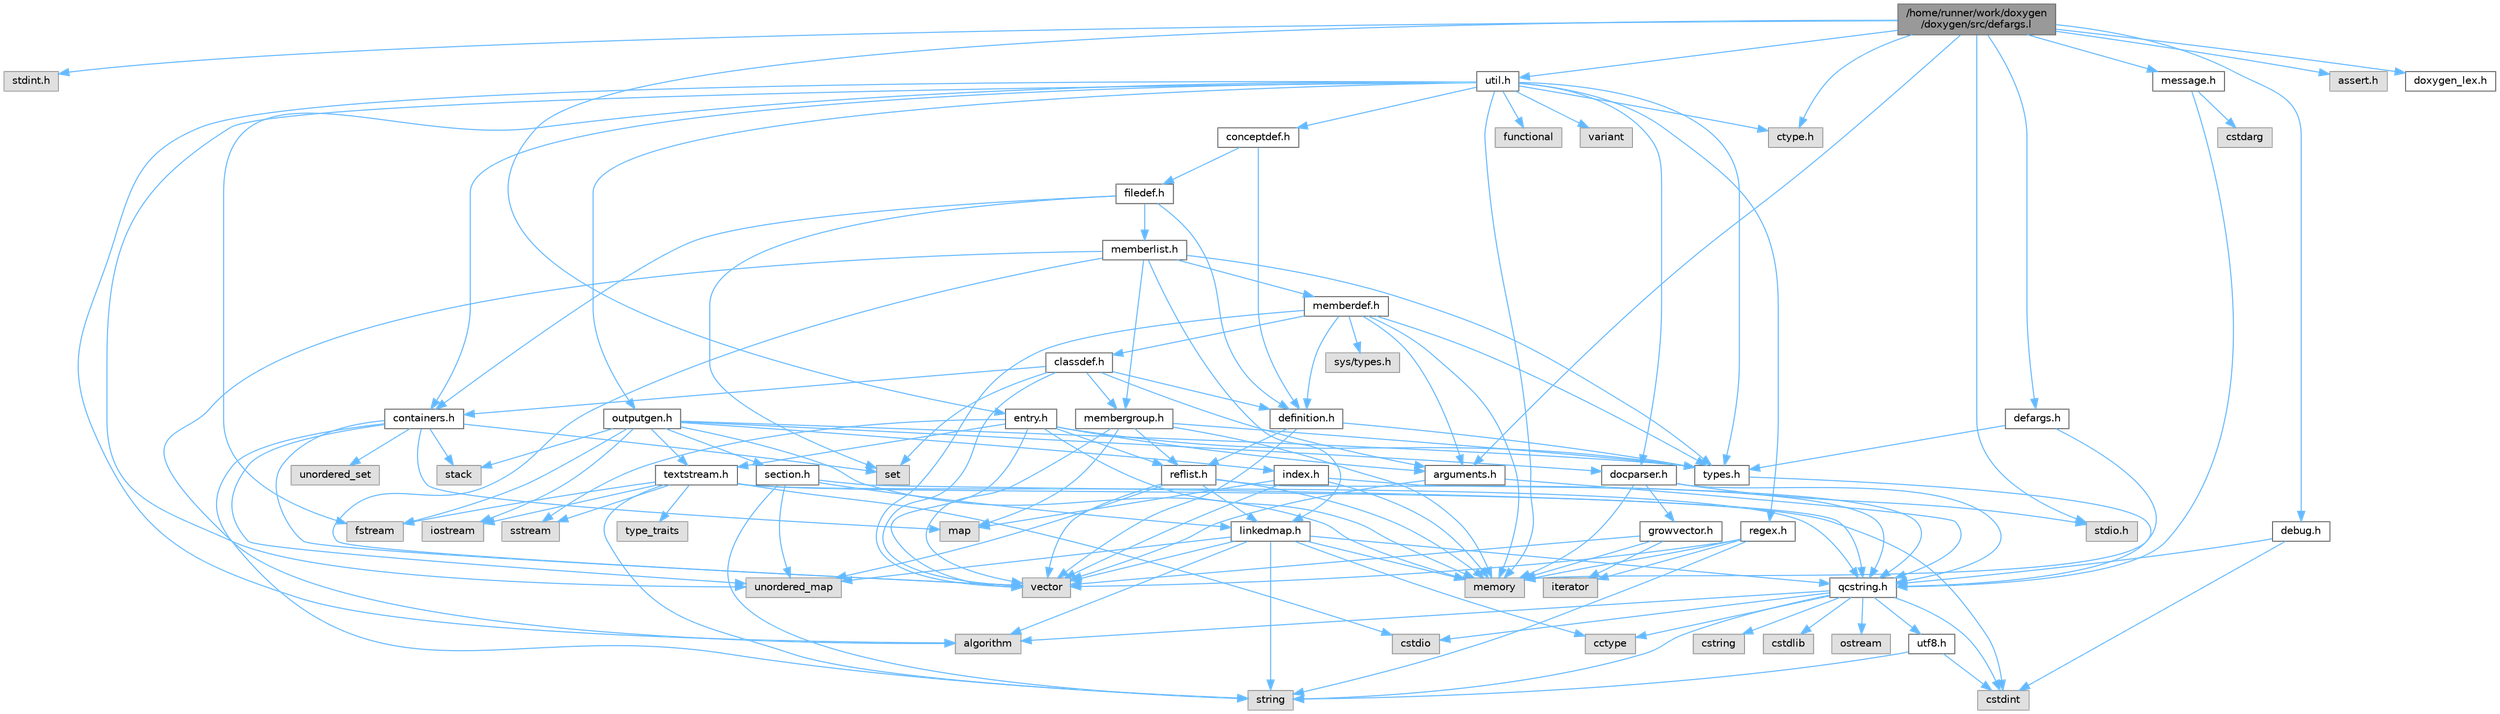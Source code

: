 digraph "/home/runner/work/doxygen/doxygen/src/defargs.l"
{
 // INTERACTIVE_SVG=YES
 // LATEX_PDF_SIZE
  bgcolor="transparent";
  edge [fontname=Helvetica,fontsize=10,labelfontname=Helvetica,labelfontsize=10];
  node [fontname=Helvetica,fontsize=10,shape=box,height=0.2,width=0.4];
  Node1 [id="Node000001",label="/home/runner/work/doxygen\l/doxygen/src/defargs.l",height=0.2,width=0.4,color="gray40", fillcolor="grey60", style="filled", fontcolor="black",tooltip=" "];
  Node1 -> Node2 [id="edge1_Node000001_Node000002",color="steelblue1",style="solid",tooltip=" "];
  Node2 [id="Node000002",label="stdint.h",height=0.2,width=0.4,color="grey60", fillcolor="#E0E0E0", style="filled",tooltip=" "];
  Node1 -> Node3 [id="edge2_Node000001_Node000003",color="steelblue1",style="solid",tooltip=" "];
  Node3 [id="Node000003",label="stdio.h",height=0.2,width=0.4,color="grey60", fillcolor="#E0E0E0", style="filled",tooltip=" "];
  Node1 -> Node4 [id="edge3_Node000001_Node000004",color="steelblue1",style="solid",tooltip=" "];
  Node4 [id="Node000004",label="assert.h",height=0.2,width=0.4,color="grey60", fillcolor="#E0E0E0", style="filled",tooltip=" "];
  Node1 -> Node5 [id="edge4_Node000001_Node000005",color="steelblue1",style="solid",tooltip=" "];
  Node5 [id="Node000005",label="ctype.h",height=0.2,width=0.4,color="grey60", fillcolor="#E0E0E0", style="filled",tooltip=" "];
  Node1 -> Node6 [id="edge5_Node000001_Node000006",color="steelblue1",style="solid",tooltip=" "];
  Node6 [id="Node000006",label="defargs.h",height=0.2,width=0.4,color="grey40", fillcolor="white", style="filled",URL="$d8/d65/defargs_8h.html",tooltip=" "];
  Node6 -> Node7 [id="edge6_Node000006_Node000007",color="steelblue1",style="solid",tooltip=" "];
  Node7 [id="Node000007",label="types.h",height=0.2,width=0.4,color="grey40", fillcolor="white", style="filled",URL="$d9/d49/types_8h.html",tooltip="This file contains a number of basic enums and types."];
  Node7 -> Node8 [id="edge7_Node000007_Node000008",color="steelblue1",style="solid",tooltip=" "];
  Node8 [id="Node000008",label="qcstring.h",height=0.2,width=0.4,color="grey40", fillcolor="white", style="filled",URL="$d7/d5c/qcstring_8h.html",tooltip=" "];
  Node8 -> Node9 [id="edge8_Node000008_Node000009",color="steelblue1",style="solid",tooltip=" "];
  Node9 [id="Node000009",label="string",height=0.2,width=0.4,color="grey60", fillcolor="#E0E0E0", style="filled",tooltip=" "];
  Node8 -> Node10 [id="edge9_Node000008_Node000010",color="steelblue1",style="solid",tooltip=" "];
  Node10 [id="Node000010",label="algorithm",height=0.2,width=0.4,color="grey60", fillcolor="#E0E0E0", style="filled",tooltip=" "];
  Node8 -> Node11 [id="edge10_Node000008_Node000011",color="steelblue1",style="solid",tooltip=" "];
  Node11 [id="Node000011",label="cctype",height=0.2,width=0.4,color="grey60", fillcolor="#E0E0E0", style="filled",tooltip=" "];
  Node8 -> Node12 [id="edge11_Node000008_Node000012",color="steelblue1",style="solid",tooltip=" "];
  Node12 [id="Node000012",label="cstring",height=0.2,width=0.4,color="grey60", fillcolor="#E0E0E0", style="filled",tooltip=" "];
  Node8 -> Node13 [id="edge12_Node000008_Node000013",color="steelblue1",style="solid",tooltip=" "];
  Node13 [id="Node000013",label="cstdio",height=0.2,width=0.4,color="grey60", fillcolor="#E0E0E0", style="filled",tooltip=" "];
  Node8 -> Node14 [id="edge13_Node000008_Node000014",color="steelblue1",style="solid",tooltip=" "];
  Node14 [id="Node000014",label="cstdlib",height=0.2,width=0.4,color="grey60", fillcolor="#E0E0E0", style="filled",tooltip=" "];
  Node8 -> Node15 [id="edge14_Node000008_Node000015",color="steelblue1",style="solid",tooltip=" "];
  Node15 [id="Node000015",label="cstdint",height=0.2,width=0.4,color="grey60", fillcolor="#E0E0E0", style="filled",tooltip=" "];
  Node8 -> Node16 [id="edge15_Node000008_Node000016",color="steelblue1",style="solid",tooltip=" "];
  Node16 [id="Node000016",label="ostream",height=0.2,width=0.4,color="grey60", fillcolor="#E0E0E0", style="filled",tooltip=" "];
  Node8 -> Node17 [id="edge16_Node000008_Node000017",color="steelblue1",style="solid",tooltip=" "];
  Node17 [id="Node000017",label="utf8.h",height=0.2,width=0.4,color="grey40", fillcolor="white", style="filled",URL="$db/d7c/utf8_8h.html",tooltip="Various UTF8 related helper functions."];
  Node17 -> Node15 [id="edge17_Node000017_Node000015",color="steelblue1",style="solid",tooltip=" "];
  Node17 -> Node9 [id="edge18_Node000017_Node000009",color="steelblue1",style="solid",tooltip=" "];
  Node6 -> Node18 [id="edge19_Node000006_Node000018",color="steelblue1",style="solid",tooltip=" "];
  Node18 [id="Node000018",label="memory",height=0.2,width=0.4,color="grey60", fillcolor="#E0E0E0", style="filled",tooltip=" "];
  Node1 -> Node19 [id="edge20_Node000001_Node000019",color="steelblue1",style="solid",tooltip=" "];
  Node19 [id="Node000019",label="entry.h",height=0.2,width=0.4,color="grey40", fillcolor="white", style="filled",URL="$d1/dc6/entry_8h.html",tooltip=" "];
  Node19 -> Node20 [id="edge21_Node000019_Node000020",color="steelblue1",style="solid",tooltip=" "];
  Node20 [id="Node000020",label="vector",height=0.2,width=0.4,color="grey60", fillcolor="#E0E0E0", style="filled",tooltip=" "];
  Node19 -> Node18 [id="edge22_Node000019_Node000018",color="steelblue1",style="solid",tooltip=" "];
  Node19 -> Node21 [id="edge23_Node000019_Node000021",color="steelblue1",style="solid",tooltip=" "];
  Node21 [id="Node000021",label="sstream",height=0.2,width=0.4,color="grey60", fillcolor="#E0E0E0", style="filled",tooltip=" "];
  Node19 -> Node7 [id="edge24_Node000019_Node000007",color="steelblue1",style="solid",tooltip=" "];
  Node19 -> Node22 [id="edge25_Node000019_Node000022",color="steelblue1",style="solid",tooltip=" "];
  Node22 [id="Node000022",label="arguments.h",height=0.2,width=0.4,color="grey40", fillcolor="white", style="filled",URL="$df/d9b/arguments_8h.html",tooltip=" "];
  Node22 -> Node20 [id="edge26_Node000022_Node000020",color="steelblue1",style="solid",tooltip=" "];
  Node22 -> Node8 [id="edge27_Node000022_Node000008",color="steelblue1",style="solid",tooltip=" "];
  Node19 -> Node23 [id="edge28_Node000019_Node000023",color="steelblue1",style="solid",tooltip=" "];
  Node23 [id="Node000023",label="reflist.h",height=0.2,width=0.4,color="grey40", fillcolor="white", style="filled",URL="$d1/d02/reflist_8h.html",tooltip=" "];
  Node23 -> Node20 [id="edge29_Node000023_Node000020",color="steelblue1",style="solid",tooltip=" "];
  Node23 -> Node24 [id="edge30_Node000023_Node000024",color="steelblue1",style="solid",tooltip=" "];
  Node24 [id="Node000024",label="unordered_map",height=0.2,width=0.4,color="grey60", fillcolor="#E0E0E0", style="filled",tooltip=" "];
  Node23 -> Node18 [id="edge31_Node000023_Node000018",color="steelblue1",style="solid",tooltip=" "];
  Node23 -> Node8 [id="edge32_Node000023_Node000008",color="steelblue1",style="solid",tooltip=" "];
  Node23 -> Node25 [id="edge33_Node000023_Node000025",color="steelblue1",style="solid",tooltip=" "];
  Node25 [id="Node000025",label="linkedmap.h",height=0.2,width=0.4,color="grey40", fillcolor="white", style="filled",URL="$da/de1/linkedmap_8h.html",tooltip=" "];
  Node25 -> Node24 [id="edge34_Node000025_Node000024",color="steelblue1",style="solid",tooltip=" "];
  Node25 -> Node20 [id="edge35_Node000025_Node000020",color="steelblue1",style="solid",tooltip=" "];
  Node25 -> Node18 [id="edge36_Node000025_Node000018",color="steelblue1",style="solid",tooltip=" "];
  Node25 -> Node9 [id="edge37_Node000025_Node000009",color="steelblue1",style="solid",tooltip=" "];
  Node25 -> Node10 [id="edge38_Node000025_Node000010",color="steelblue1",style="solid",tooltip=" "];
  Node25 -> Node11 [id="edge39_Node000025_Node000011",color="steelblue1",style="solid",tooltip=" "];
  Node25 -> Node8 [id="edge40_Node000025_Node000008",color="steelblue1",style="solid",tooltip=" "];
  Node19 -> Node26 [id="edge41_Node000019_Node000026",color="steelblue1",style="solid",tooltip=" "];
  Node26 [id="Node000026",label="textstream.h",height=0.2,width=0.4,color="grey40", fillcolor="white", style="filled",URL="$d4/d7d/textstream_8h.html",tooltip=" "];
  Node26 -> Node9 [id="edge42_Node000026_Node000009",color="steelblue1",style="solid",tooltip=" "];
  Node26 -> Node27 [id="edge43_Node000026_Node000027",color="steelblue1",style="solid",tooltip=" "];
  Node27 [id="Node000027",label="iostream",height=0.2,width=0.4,color="grey60", fillcolor="#E0E0E0", style="filled",tooltip=" "];
  Node26 -> Node21 [id="edge44_Node000026_Node000021",color="steelblue1",style="solid",tooltip=" "];
  Node26 -> Node15 [id="edge45_Node000026_Node000015",color="steelblue1",style="solid",tooltip=" "];
  Node26 -> Node13 [id="edge46_Node000026_Node000013",color="steelblue1",style="solid",tooltip=" "];
  Node26 -> Node28 [id="edge47_Node000026_Node000028",color="steelblue1",style="solid",tooltip=" "];
  Node28 [id="Node000028",label="fstream",height=0.2,width=0.4,color="grey60", fillcolor="#E0E0E0", style="filled",tooltip=" "];
  Node26 -> Node29 [id="edge48_Node000026_Node000029",color="steelblue1",style="solid",tooltip=" "];
  Node29 [id="Node000029",label="type_traits",height=0.2,width=0.4,color="grey60", fillcolor="#E0E0E0", style="filled",tooltip=" "];
  Node26 -> Node8 [id="edge49_Node000026_Node000008",color="steelblue1",style="solid",tooltip=" "];
  Node1 -> Node30 [id="edge50_Node000001_Node000030",color="steelblue1",style="solid",tooltip=" "];
  Node30 [id="Node000030",label="util.h",height=0.2,width=0.4,color="grey40", fillcolor="white", style="filled",URL="$d8/d3c/util_8h.html",tooltip="A bunch of utility functions."];
  Node30 -> Node18 [id="edge51_Node000030_Node000018",color="steelblue1",style="solid",tooltip=" "];
  Node30 -> Node24 [id="edge52_Node000030_Node000024",color="steelblue1",style="solid",tooltip=" "];
  Node30 -> Node10 [id="edge53_Node000030_Node000010",color="steelblue1",style="solid",tooltip=" "];
  Node30 -> Node31 [id="edge54_Node000030_Node000031",color="steelblue1",style="solid",tooltip=" "];
  Node31 [id="Node000031",label="functional",height=0.2,width=0.4,color="grey60", fillcolor="#E0E0E0", style="filled",tooltip=" "];
  Node30 -> Node28 [id="edge55_Node000030_Node000028",color="steelblue1",style="solid",tooltip=" "];
  Node30 -> Node32 [id="edge56_Node000030_Node000032",color="steelblue1",style="solid",tooltip=" "];
  Node32 [id="Node000032",label="variant",height=0.2,width=0.4,color="grey60", fillcolor="#E0E0E0", style="filled",tooltip=" "];
  Node30 -> Node5 [id="edge57_Node000030_Node000005",color="steelblue1",style="solid",tooltip=" "];
  Node30 -> Node7 [id="edge58_Node000030_Node000007",color="steelblue1",style="solid",tooltip=" "];
  Node30 -> Node33 [id="edge59_Node000030_Node000033",color="steelblue1",style="solid",tooltip=" "];
  Node33 [id="Node000033",label="docparser.h",height=0.2,width=0.4,color="grey40", fillcolor="white", style="filled",URL="$de/d9c/docparser_8h.html",tooltip=" "];
  Node33 -> Node3 [id="edge60_Node000033_Node000003",color="steelblue1",style="solid",tooltip=" "];
  Node33 -> Node18 [id="edge61_Node000033_Node000018",color="steelblue1",style="solid",tooltip=" "];
  Node33 -> Node8 [id="edge62_Node000033_Node000008",color="steelblue1",style="solid",tooltip=" "];
  Node33 -> Node34 [id="edge63_Node000033_Node000034",color="steelblue1",style="solid",tooltip=" "];
  Node34 [id="Node000034",label="growvector.h",height=0.2,width=0.4,color="grey40", fillcolor="white", style="filled",URL="$d7/d50/growvector_8h.html",tooltip=" "];
  Node34 -> Node20 [id="edge64_Node000034_Node000020",color="steelblue1",style="solid",tooltip=" "];
  Node34 -> Node18 [id="edge65_Node000034_Node000018",color="steelblue1",style="solid",tooltip=" "];
  Node34 -> Node35 [id="edge66_Node000034_Node000035",color="steelblue1",style="solid",tooltip=" "];
  Node35 [id="Node000035",label="iterator",height=0.2,width=0.4,color="grey60", fillcolor="#E0E0E0", style="filled",tooltip=" "];
  Node30 -> Node36 [id="edge67_Node000030_Node000036",color="steelblue1",style="solid",tooltip=" "];
  Node36 [id="Node000036",label="containers.h",height=0.2,width=0.4,color="grey40", fillcolor="white", style="filled",URL="$d5/d75/containers_8h.html",tooltip=" "];
  Node36 -> Node20 [id="edge68_Node000036_Node000020",color="steelblue1",style="solid",tooltip=" "];
  Node36 -> Node9 [id="edge69_Node000036_Node000009",color="steelblue1",style="solid",tooltip=" "];
  Node36 -> Node37 [id="edge70_Node000036_Node000037",color="steelblue1",style="solid",tooltip=" "];
  Node37 [id="Node000037",label="set",height=0.2,width=0.4,color="grey60", fillcolor="#E0E0E0", style="filled",tooltip=" "];
  Node36 -> Node38 [id="edge71_Node000036_Node000038",color="steelblue1",style="solid",tooltip=" "];
  Node38 [id="Node000038",label="map",height=0.2,width=0.4,color="grey60", fillcolor="#E0E0E0", style="filled",tooltip=" "];
  Node36 -> Node39 [id="edge72_Node000036_Node000039",color="steelblue1",style="solid",tooltip=" "];
  Node39 [id="Node000039",label="unordered_set",height=0.2,width=0.4,color="grey60", fillcolor="#E0E0E0", style="filled",tooltip=" "];
  Node36 -> Node24 [id="edge73_Node000036_Node000024",color="steelblue1",style="solid",tooltip=" "];
  Node36 -> Node40 [id="edge74_Node000036_Node000040",color="steelblue1",style="solid",tooltip=" "];
  Node40 [id="Node000040",label="stack",height=0.2,width=0.4,color="grey60", fillcolor="#E0E0E0", style="filled",tooltip=" "];
  Node30 -> Node41 [id="edge75_Node000030_Node000041",color="steelblue1",style="solid",tooltip=" "];
  Node41 [id="Node000041",label="outputgen.h",height=0.2,width=0.4,color="grey40", fillcolor="white", style="filled",URL="$df/d06/outputgen_8h.html",tooltip=" "];
  Node41 -> Node18 [id="edge76_Node000041_Node000018",color="steelblue1",style="solid",tooltip=" "];
  Node41 -> Node40 [id="edge77_Node000041_Node000040",color="steelblue1",style="solid",tooltip=" "];
  Node41 -> Node27 [id="edge78_Node000041_Node000027",color="steelblue1",style="solid",tooltip=" "];
  Node41 -> Node28 [id="edge79_Node000041_Node000028",color="steelblue1",style="solid",tooltip=" "];
  Node41 -> Node7 [id="edge80_Node000041_Node000007",color="steelblue1",style="solid",tooltip=" "];
  Node41 -> Node42 [id="edge81_Node000041_Node000042",color="steelblue1",style="solid",tooltip=" "];
  Node42 [id="Node000042",label="index.h",height=0.2,width=0.4,color="grey40", fillcolor="white", style="filled",URL="$d1/db5/index_8h.html",tooltip=" "];
  Node42 -> Node18 [id="edge82_Node000042_Node000018",color="steelblue1",style="solid",tooltip=" "];
  Node42 -> Node20 [id="edge83_Node000042_Node000020",color="steelblue1",style="solid",tooltip=" "];
  Node42 -> Node38 [id="edge84_Node000042_Node000038",color="steelblue1",style="solid",tooltip=" "];
  Node42 -> Node8 [id="edge85_Node000042_Node000008",color="steelblue1",style="solid",tooltip=" "];
  Node41 -> Node43 [id="edge86_Node000041_Node000043",color="steelblue1",style="solid",tooltip=" "];
  Node43 [id="Node000043",label="section.h",height=0.2,width=0.4,color="grey40", fillcolor="white", style="filled",URL="$d1/d2a/section_8h.html",tooltip=" "];
  Node43 -> Node9 [id="edge87_Node000043_Node000009",color="steelblue1",style="solid",tooltip=" "];
  Node43 -> Node24 [id="edge88_Node000043_Node000024",color="steelblue1",style="solid",tooltip=" "];
  Node43 -> Node8 [id="edge89_Node000043_Node000008",color="steelblue1",style="solid",tooltip=" "];
  Node43 -> Node25 [id="edge90_Node000043_Node000025",color="steelblue1",style="solid",tooltip=" "];
  Node41 -> Node26 [id="edge91_Node000041_Node000026",color="steelblue1",style="solid",tooltip=" "];
  Node41 -> Node33 [id="edge92_Node000041_Node000033",color="steelblue1",style="solid",tooltip=" "];
  Node30 -> Node44 [id="edge93_Node000030_Node000044",color="steelblue1",style="solid",tooltip=" "];
  Node44 [id="Node000044",label="regex.h",height=0.2,width=0.4,color="grey40", fillcolor="white", style="filled",URL="$d1/d21/regex_8h.html",tooltip=" "];
  Node44 -> Node18 [id="edge94_Node000044_Node000018",color="steelblue1",style="solid",tooltip=" "];
  Node44 -> Node9 [id="edge95_Node000044_Node000009",color="steelblue1",style="solid",tooltip=" "];
  Node44 -> Node20 [id="edge96_Node000044_Node000020",color="steelblue1",style="solid",tooltip=" "];
  Node44 -> Node35 [id="edge97_Node000044_Node000035",color="steelblue1",style="solid",tooltip=" "];
  Node30 -> Node45 [id="edge98_Node000030_Node000045",color="steelblue1",style="solid",tooltip=" "];
  Node45 [id="Node000045",label="conceptdef.h",height=0.2,width=0.4,color="grey40", fillcolor="white", style="filled",URL="$da/df1/conceptdef_8h.html",tooltip=" "];
  Node45 -> Node46 [id="edge99_Node000045_Node000046",color="steelblue1",style="solid",tooltip=" "];
  Node46 [id="Node000046",label="definition.h",height=0.2,width=0.4,color="grey40", fillcolor="white", style="filled",URL="$df/da1/definition_8h.html",tooltip=" "];
  Node46 -> Node20 [id="edge100_Node000046_Node000020",color="steelblue1",style="solid",tooltip=" "];
  Node46 -> Node7 [id="edge101_Node000046_Node000007",color="steelblue1",style="solid",tooltip=" "];
  Node46 -> Node23 [id="edge102_Node000046_Node000023",color="steelblue1",style="solid",tooltip=" "];
  Node45 -> Node47 [id="edge103_Node000045_Node000047",color="steelblue1",style="solid",tooltip=" "];
  Node47 [id="Node000047",label="filedef.h",height=0.2,width=0.4,color="grey40", fillcolor="white", style="filled",URL="$d4/d3a/filedef_8h.html",tooltip=" "];
  Node47 -> Node37 [id="edge104_Node000047_Node000037",color="steelblue1",style="solid",tooltip=" "];
  Node47 -> Node46 [id="edge105_Node000047_Node000046",color="steelblue1",style="solid",tooltip=" "];
  Node47 -> Node48 [id="edge106_Node000047_Node000048",color="steelblue1",style="solid",tooltip=" "];
  Node48 [id="Node000048",label="memberlist.h",height=0.2,width=0.4,color="grey40", fillcolor="white", style="filled",URL="$dd/d78/memberlist_8h.html",tooltip=" "];
  Node48 -> Node20 [id="edge107_Node000048_Node000020",color="steelblue1",style="solid",tooltip=" "];
  Node48 -> Node10 [id="edge108_Node000048_Node000010",color="steelblue1",style="solid",tooltip=" "];
  Node48 -> Node49 [id="edge109_Node000048_Node000049",color="steelblue1",style="solid",tooltip=" "];
  Node49 [id="Node000049",label="memberdef.h",height=0.2,width=0.4,color="grey40", fillcolor="white", style="filled",URL="$d4/d46/memberdef_8h.html",tooltip=" "];
  Node49 -> Node20 [id="edge110_Node000049_Node000020",color="steelblue1",style="solid",tooltip=" "];
  Node49 -> Node18 [id="edge111_Node000049_Node000018",color="steelblue1",style="solid",tooltip=" "];
  Node49 -> Node50 [id="edge112_Node000049_Node000050",color="steelblue1",style="solid",tooltip=" "];
  Node50 [id="Node000050",label="sys/types.h",height=0.2,width=0.4,color="grey60", fillcolor="#E0E0E0", style="filled",tooltip=" "];
  Node49 -> Node7 [id="edge113_Node000049_Node000007",color="steelblue1",style="solid",tooltip=" "];
  Node49 -> Node46 [id="edge114_Node000049_Node000046",color="steelblue1",style="solid",tooltip=" "];
  Node49 -> Node22 [id="edge115_Node000049_Node000022",color="steelblue1",style="solid",tooltip=" "];
  Node49 -> Node51 [id="edge116_Node000049_Node000051",color="steelblue1",style="solid",tooltip=" "];
  Node51 [id="Node000051",label="classdef.h",height=0.2,width=0.4,color="grey40", fillcolor="white", style="filled",URL="$d1/da6/classdef_8h.html",tooltip=" "];
  Node51 -> Node20 [id="edge117_Node000051_Node000020",color="steelblue1",style="solid",tooltip=" "];
  Node51 -> Node37 [id="edge118_Node000051_Node000037",color="steelblue1",style="solid",tooltip=" "];
  Node51 -> Node36 [id="edge119_Node000051_Node000036",color="steelblue1",style="solid",tooltip=" "];
  Node51 -> Node46 [id="edge120_Node000051_Node000046",color="steelblue1",style="solid",tooltip=" "];
  Node51 -> Node22 [id="edge121_Node000051_Node000022",color="steelblue1",style="solid",tooltip=" "];
  Node51 -> Node52 [id="edge122_Node000051_Node000052",color="steelblue1",style="solid",tooltip=" "];
  Node52 [id="Node000052",label="membergroup.h",height=0.2,width=0.4,color="grey40", fillcolor="white", style="filled",URL="$d9/d11/membergroup_8h.html",tooltip=" "];
  Node52 -> Node20 [id="edge123_Node000052_Node000020",color="steelblue1",style="solid",tooltip=" "];
  Node52 -> Node38 [id="edge124_Node000052_Node000038",color="steelblue1",style="solid",tooltip=" "];
  Node52 -> Node18 [id="edge125_Node000052_Node000018",color="steelblue1",style="solid",tooltip=" "];
  Node52 -> Node7 [id="edge126_Node000052_Node000007",color="steelblue1",style="solid",tooltip=" "];
  Node52 -> Node23 [id="edge127_Node000052_Node000023",color="steelblue1",style="solid",tooltip=" "];
  Node48 -> Node25 [id="edge128_Node000048_Node000025",color="steelblue1",style="solid",tooltip=" "];
  Node48 -> Node7 [id="edge129_Node000048_Node000007",color="steelblue1",style="solid",tooltip=" "];
  Node48 -> Node52 [id="edge130_Node000048_Node000052",color="steelblue1",style="solid",tooltip=" "];
  Node47 -> Node36 [id="edge131_Node000047_Node000036",color="steelblue1",style="solid",tooltip=" "];
  Node1 -> Node22 [id="edge132_Node000001_Node000022",color="steelblue1",style="solid",tooltip=" "];
  Node1 -> Node53 [id="edge133_Node000001_Node000053",color="steelblue1",style="solid",tooltip=" "];
  Node53 [id="Node000053",label="message.h",height=0.2,width=0.4,color="grey40", fillcolor="white", style="filled",URL="$d2/d0d/message_8h.html",tooltip=" "];
  Node53 -> Node54 [id="edge134_Node000053_Node000054",color="steelblue1",style="solid",tooltip=" "];
  Node54 [id="Node000054",label="cstdarg",height=0.2,width=0.4,color="grey60", fillcolor="#E0E0E0", style="filled",tooltip=" "];
  Node53 -> Node8 [id="edge135_Node000053_Node000008",color="steelblue1",style="solid",tooltip=" "];
  Node1 -> Node55 [id="edge136_Node000001_Node000055",color="steelblue1",style="solid",tooltip=" "];
  Node55 [id="Node000055",label="debug.h",height=0.2,width=0.4,color="grey40", fillcolor="white", style="filled",URL="$db/d16/debug_8h.html",tooltip=" "];
  Node55 -> Node15 [id="edge137_Node000055_Node000015",color="steelblue1",style="solid",tooltip=" "];
  Node55 -> Node8 [id="edge138_Node000055_Node000008",color="steelblue1",style="solid",tooltip=" "];
  Node1 -> Node56 [id="edge139_Node000001_Node000056",color="steelblue1",style="solid",tooltip=" "];
  Node56 [id="Node000056",label="doxygen_lex.h",height=0.2,width=0.4,color="grey40", fillcolor="white", style="filled",URL="$d6/da5/doxygen__lex_8h.html",tooltip=" "];
}
